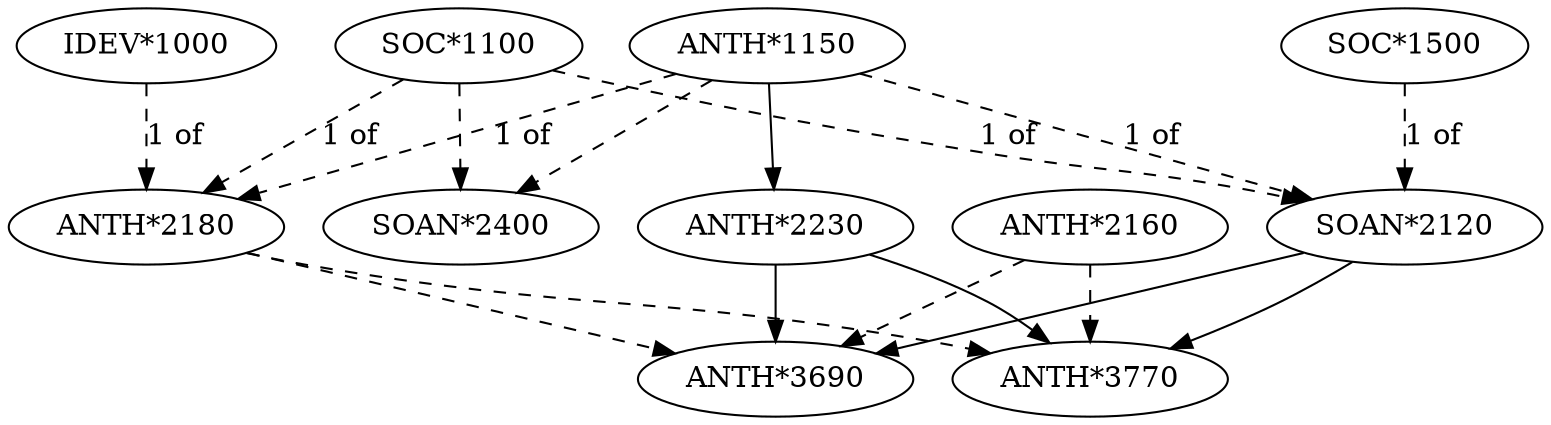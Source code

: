 digraph CourseMap {
"ANTH*1150"
"ANTH*2180"
"ANTH*1150" -> "ANTH*2180" [style=dashed] [label="1 of"]
"IDEV*1000" -> "ANTH*2180" [style=dashed] [label="1 of"]
"SOC*1100" -> "ANTH*2180" [style=dashed] [label="1 of"]
"ANTH*2230"
"ANTH*1150" -> "ANTH*2230" [style=solid]
"ANTH*3690"
"ANTH*2230" -> "ANTH*3690" [style=solid]
"ANTH*2160" -> "ANTH*3690" [style=dashed]
"ANTH*2180" -> "ANTH*3690" [style=dashed]
"SOAN*2120" -> "ANTH*3690" [style=solid]
"ANTH*3770"
"ANTH*2230" -> "ANTH*3770" [style=solid]
"ANTH*2160" -> "ANTH*3770" [style=dashed]
"ANTH*2180" -> "ANTH*3770" [style=dashed]
"SOAN*2120" -> "ANTH*3770" [style=solid]
"SOAN*2120"
"ANTH*1150" -> "SOAN*2120" [style=dashed] [label="1 of"]
"SOC*1100" -> "SOAN*2120" [style=dashed] [label="1 of"]
"SOC*1500" -> "SOAN*2120" [style=dashed] [label="1 of"]
"SOAN*2400"
"ANTH*1150" -> "SOAN*2400" [style=dashed]
"SOC*1100" -> "SOAN*2400" [style=dashed]
}
